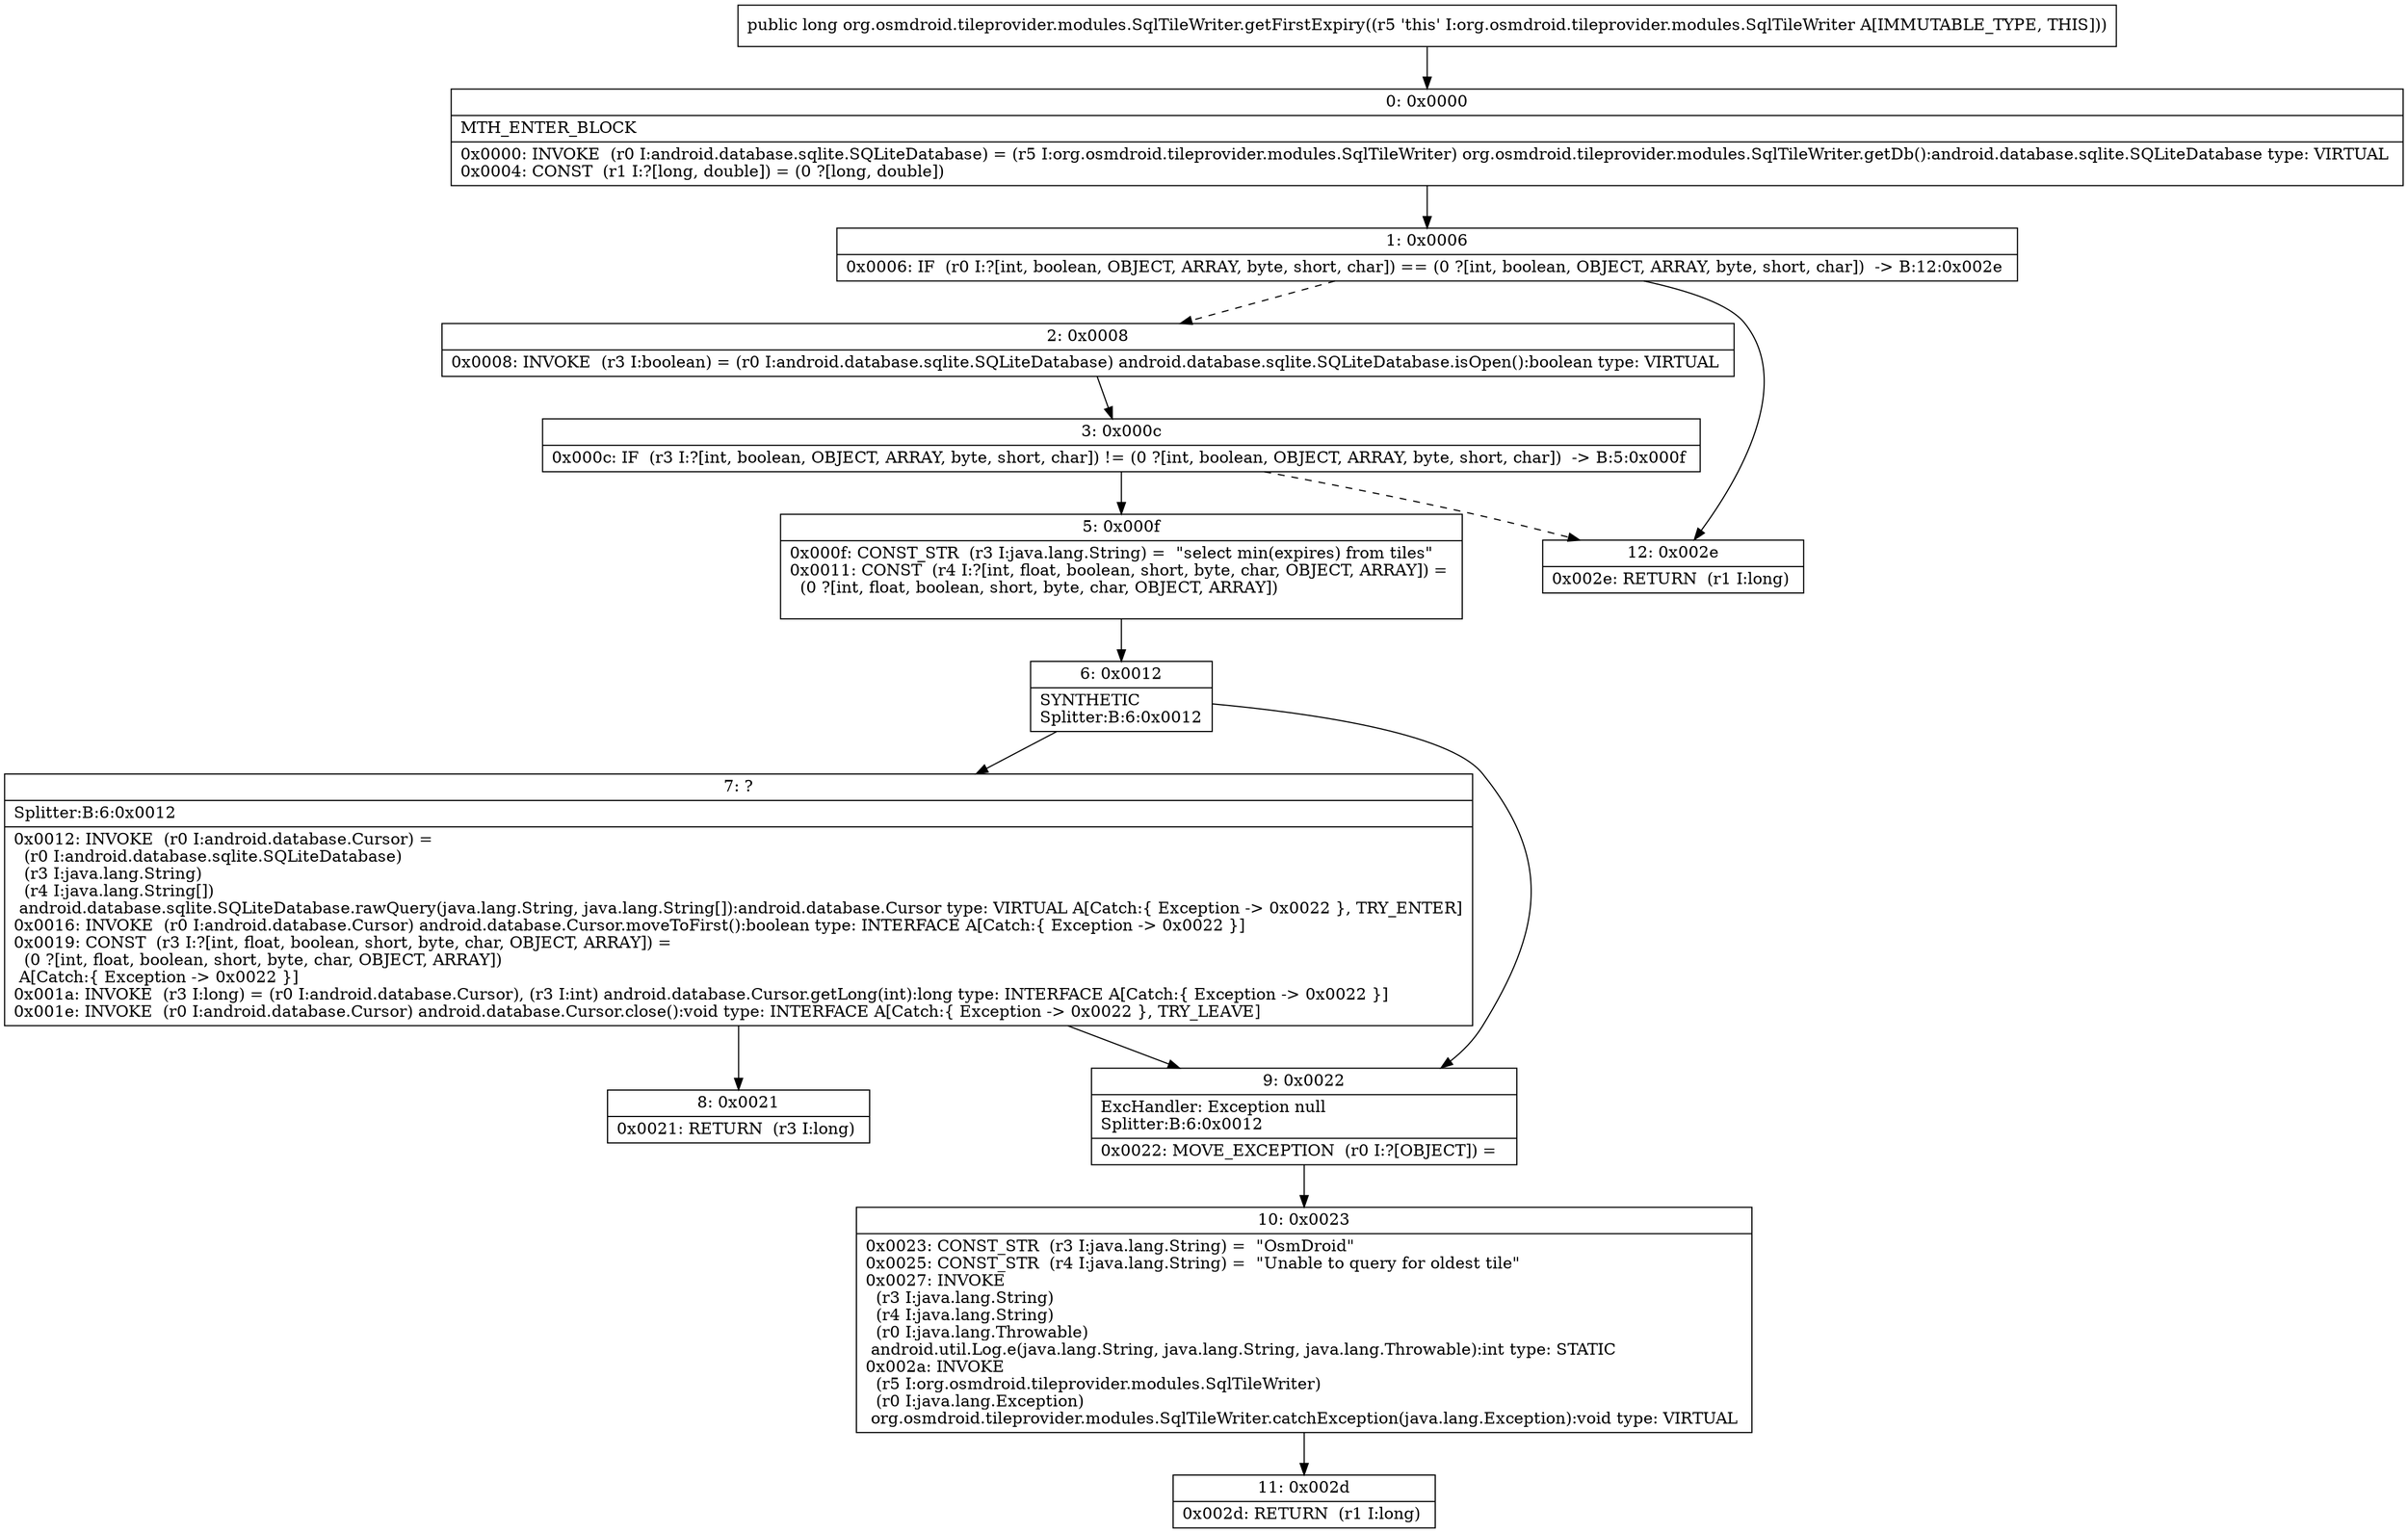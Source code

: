 digraph "CFG fororg.osmdroid.tileprovider.modules.SqlTileWriter.getFirstExpiry()J" {
Node_0 [shape=record,label="{0\:\ 0x0000|MTH_ENTER_BLOCK\l|0x0000: INVOKE  (r0 I:android.database.sqlite.SQLiteDatabase) = (r5 I:org.osmdroid.tileprovider.modules.SqlTileWriter) org.osmdroid.tileprovider.modules.SqlTileWriter.getDb():android.database.sqlite.SQLiteDatabase type: VIRTUAL \l0x0004: CONST  (r1 I:?[long, double]) = (0 ?[long, double]) \l}"];
Node_1 [shape=record,label="{1\:\ 0x0006|0x0006: IF  (r0 I:?[int, boolean, OBJECT, ARRAY, byte, short, char]) == (0 ?[int, boolean, OBJECT, ARRAY, byte, short, char])  \-\> B:12:0x002e \l}"];
Node_2 [shape=record,label="{2\:\ 0x0008|0x0008: INVOKE  (r3 I:boolean) = (r0 I:android.database.sqlite.SQLiteDatabase) android.database.sqlite.SQLiteDatabase.isOpen():boolean type: VIRTUAL \l}"];
Node_3 [shape=record,label="{3\:\ 0x000c|0x000c: IF  (r3 I:?[int, boolean, OBJECT, ARRAY, byte, short, char]) != (0 ?[int, boolean, OBJECT, ARRAY, byte, short, char])  \-\> B:5:0x000f \l}"];
Node_5 [shape=record,label="{5\:\ 0x000f|0x000f: CONST_STR  (r3 I:java.lang.String) =  \"select min(expires) from tiles\" \l0x0011: CONST  (r4 I:?[int, float, boolean, short, byte, char, OBJECT, ARRAY]) = \l  (0 ?[int, float, boolean, short, byte, char, OBJECT, ARRAY])\l \l}"];
Node_6 [shape=record,label="{6\:\ 0x0012|SYNTHETIC\lSplitter:B:6:0x0012\l}"];
Node_7 [shape=record,label="{7\:\ ?|Splitter:B:6:0x0012\l|0x0012: INVOKE  (r0 I:android.database.Cursor) = \l  (r0 I:android.database.sqlite.SQLiteDatabase)\l  (r3 I:java.lang.String)\l  (r4 I:java.lang.String[])\l android.database.sqlite.SQLiteDatabase.rawQuery(java.lang.String, java.lang.String[]):android.database.Cursor type: VIRTUAL A[Catch:\{ Exception \-\> 0x0022 \}, TRY_ENTER]\l0x0016: INVOKE  (r0 I:android.database.Cursor) android.database.Cursor.moveToFirst():boolean type: INTERFACE A[Catch:\{ Exception \-\> 0x0022 \}]\l0x0019: CONST  (r3 I:?[int, float, boolean, short, byte, char, OBJECT, ARRAY]) = \l  (0 ?[int, float, boolean, short, byte, char, OBJECT, ARRAY])\l A[Catch:\{ Exception \-\> 0x0022 \}]\l0x001a: INVOKE  (r3 I:long) = (r0 I:android.database.Cursor), (r3 I:int) android.database.Cursor.getLong(int):long type: INTERFACE A[Catch:\{ Exception \-\> 0x0022 \}]\l0x001e: INVOKE  (r0 I:android.database.Cursor) android.database.Cursor.close():void type: INTERFACE A[Catch:\{ Exception \-\> 0x0022 \}, TRY_LEAVE]\l}"];
Node_8 [shape=record,label="{8\:\ 0x0021|0x0021: RETURN  (r3 I:long) \l}"];
Node_9 [shape=record,label="{9\:\ 0x0022|ExcHandler: Exception null\lSplitter:B:6:0x0012\l|0x0022: MOVE_EXCEPTION  (r0 I:?[OBJECT]) =  \l}"];
Node_10 [shape=record,label="{10\:\ 0x0023|0x0023: CONST_STR  (r3 I:java.lang.String) =  \"OsmDroid\" \l0x0025: CONST_STR  (r4 I:java.lang.String) =  \"Unable to query for oldest tile\" \l0x0027: INVOKE  \l  (r3 I:java.lang.String)\l  (r4 I:java.lang.String)\l  (r0 I:java.lang.Throwable)\l android.util.Log.e(java.lang.String, java.lang.String, java.lang.Throwable):int type: STATIC \l0x002a: INVOKE  \l  (r5 I:org.osmdroid.tileprovider.modules.SqlTileWriter)\l  (r0 I:java.lang.Exception)\l org.osmdroid.tileprovider.modules.SqlTileWriter.catchException(java.lang.Exception):void type: VIRTUAL \l}"];
Node_11 [shape=record,label="{11\:\ 0x002d|0x002d: RETURN  (r1 I:long) \l}"];
Node_12 [shape=record,label="{12\:\ 0x002e|0x002e: RETURN  (r1 I:long) \l}"];
MethodNode[shape=record,label="{public long org.osmdroid.tileprovider.modules.SqlTileWriter.getFirstExpiry((r5 'this' I:org.osmdroid.tileprovider.modules.SqlTileWriter A[IMMUTABLE_TYPE, THIS])) }"];
MethodNode -> Node_0;
Node_0 -> Node_1;
Node_1 -> Node_2[style=dashed];
Node_1 -> Node_12;
Node_2 -> Node_3;
Node_3 -> Node_5;
Node_3 -> Node_12[style=dashed];
Node_5 -> Node_6;
Node_6 -> Node_7;
Node_6 -> Node_9;
Node_7 -> Node_8;
Node_7 -> Node_9;
Node_9 -> Node_10;
Node_10 -> Node_11;
}

